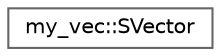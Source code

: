 digraph "クラス階層図"
{
 // LATEX_PDF_SIZE
  bgcolor="transparent";
  edge [fontname=Helvetica,fontsize=10,labelfontname=Helvetica,labelfontsize=10];
  node [fontname=Helvetica,fontsize=10,shape=box,height=0.2,width=0.4];
  rankdir="LR";
  Node0 [id="Node000000",label="my_vec::SVector",height=0.2,width=0.4,color="grey40", fillcolor="white", style="filled",URL="$structmy__vec_1_1_s_vector.html",tooltip="ベクトルを表す構造体"];
}
